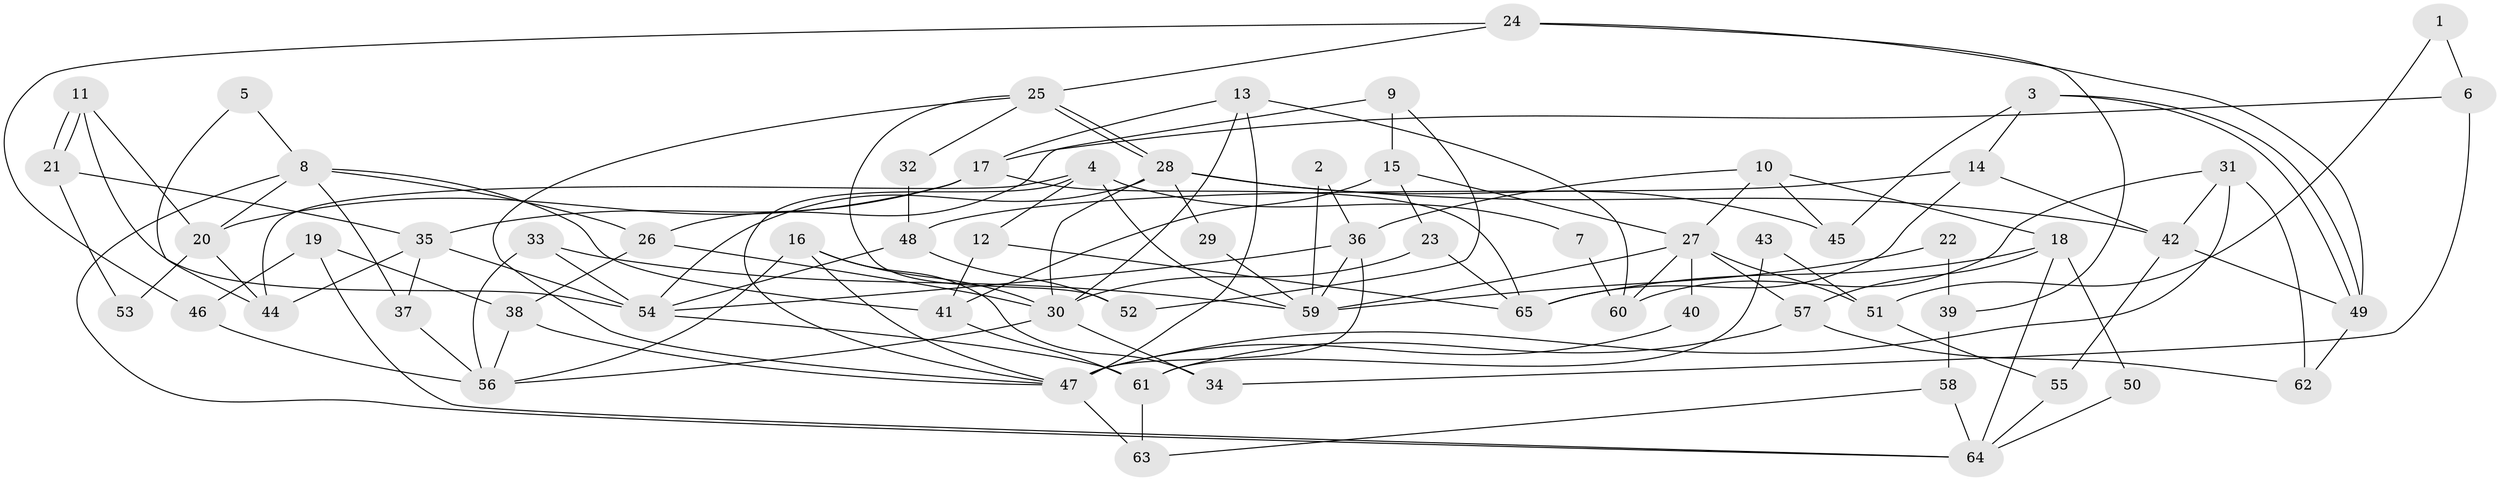 // Generated by graph-tools (version 1.1) at 2025/36/03/09/25 02:36:05]
// undirected, 65 vertices, 130 edges
graph export_dot {
graph [start="1"]
  node [color=gray90,style=filled];
  1;
  2;
  3;
  4;
  5;
  6;
  7;
  8;
  9;
  10;
  11;
  12;
  13;
  14;
  15;
  16;
  17;
  18;
  19;
  20;
  21;
  22;
  23;
  24;
  25;
  26;
  27;
  28;
  29;
  30;
  31;
  32;
  33;
  34;
  35;
  36;
  37;
  38;
  39;
  40;
  41;
  42;
  43;
  44;
  45;
  46;
  47;
  48;
  49;
  50;
  51;
  52;
  53;
  54;
  55;
  56;
  57;
  58;
  59;
  60;
  61;
  62;
  63;
  64;
  65;
  1 -- 51;
  1 -- 6;
  2 -- 59;
  2 -- 36;
  3 -- 49;
  3 -- 49;
  3 -- 45;
  3 -- 14;
  4 -- 47;
  4 -- 59;
  4 -- 7;
  4 -- 12;
  4 -- 44;
  5 -- 44;
  5 -- 8;
  6 -- 17;
  6 -- 34;
  7 -- 60;
  8 -- 37;
  8 -- 26;
  8 -- 20;
  8 -- 41;
  8 -- 64;
  9 -- 15;
  9 -- 52;
  9 -- 26;
  10 -- 27;
  10 -- 36;
  10 -- 18;
  10 -- 45;
  11 -- 21;
  11 -- 21;
  11 -- 20;
  11 -- 54;
  12 -- 41;
  12 -- 65;
  13 -- 30;
  13 -- 17;
  13 -- 47;
  13 -- 60;
  14 -- 65;
  14 -- 42;
  14 -- 48;
  15 -- 27;
  15 -- 41;
  15 -- 23;
  16 -- 47;
  16 -- 56;
  16 -- 30;
  16 -- 34;
  17 -- 65;
  17 -- 35;
  17 -- 20;
  18 -- 57;
  18 -- 50;
  18 -- 64;
  18 -- 65;
  19 -- 38;
  19 -- 64;
  19 -- 46;
  20 -- 44;
  20 -- 53;
  21 -- 35;
  21 -- 53;
  22 -- 39;
  22 -- 59;
  23 -- 65;
  23 -- 30;
  24 -- 46;
  24 -- 49;
  24 -- 25;
  24 -- 39;
  25 -- 28;
  25 -- 28;
  25 -- 32;
  25 -- 47;
  25 -- 52;
  26 -- 30;
  26 -- 38;
  27 -- 60;
  27 -- 59;
  27 -- 40;
  27 -- 51;
  27 -- 57;
  28 -- 30;
  28 -- 29;
  28 -- 42;
  28 -- 45;
  28 -- 54;
  29 -- 59;
  30 -- 34;
  30 -- 56;
  31 -- 42;
  31 -- 47;
  31 -- 60;
  31 -- 62;
  32 -- 48;
  33 -- 56;
  33 -- 54;
  33 -- 59;
  35 -- 54;
  35 -- 44;
  35 -- 37;
  36 -- 54;
  36 -- 47;
  36 -- 59;
  37 -- 56;
  38 -- 47;
  38 -- 56;
  39 -- 58;
  40 -- 47;
  41 -- 61;
  42 -- 49;
  42 -- 55;
  43 -- 61;
  43 -- 51;
  46 -- 56;
  47 -- 63;
  48 -- 54;
  48 -- 52;
  49 -- 62;
  50 -- 64;
  51 -- 55;
  54 -- 61;
  55 -- 64;
  57 -- 62;
  57 -- 61;
  58 -- 64;
  58 -- 63;
  61 -- 63;
}
